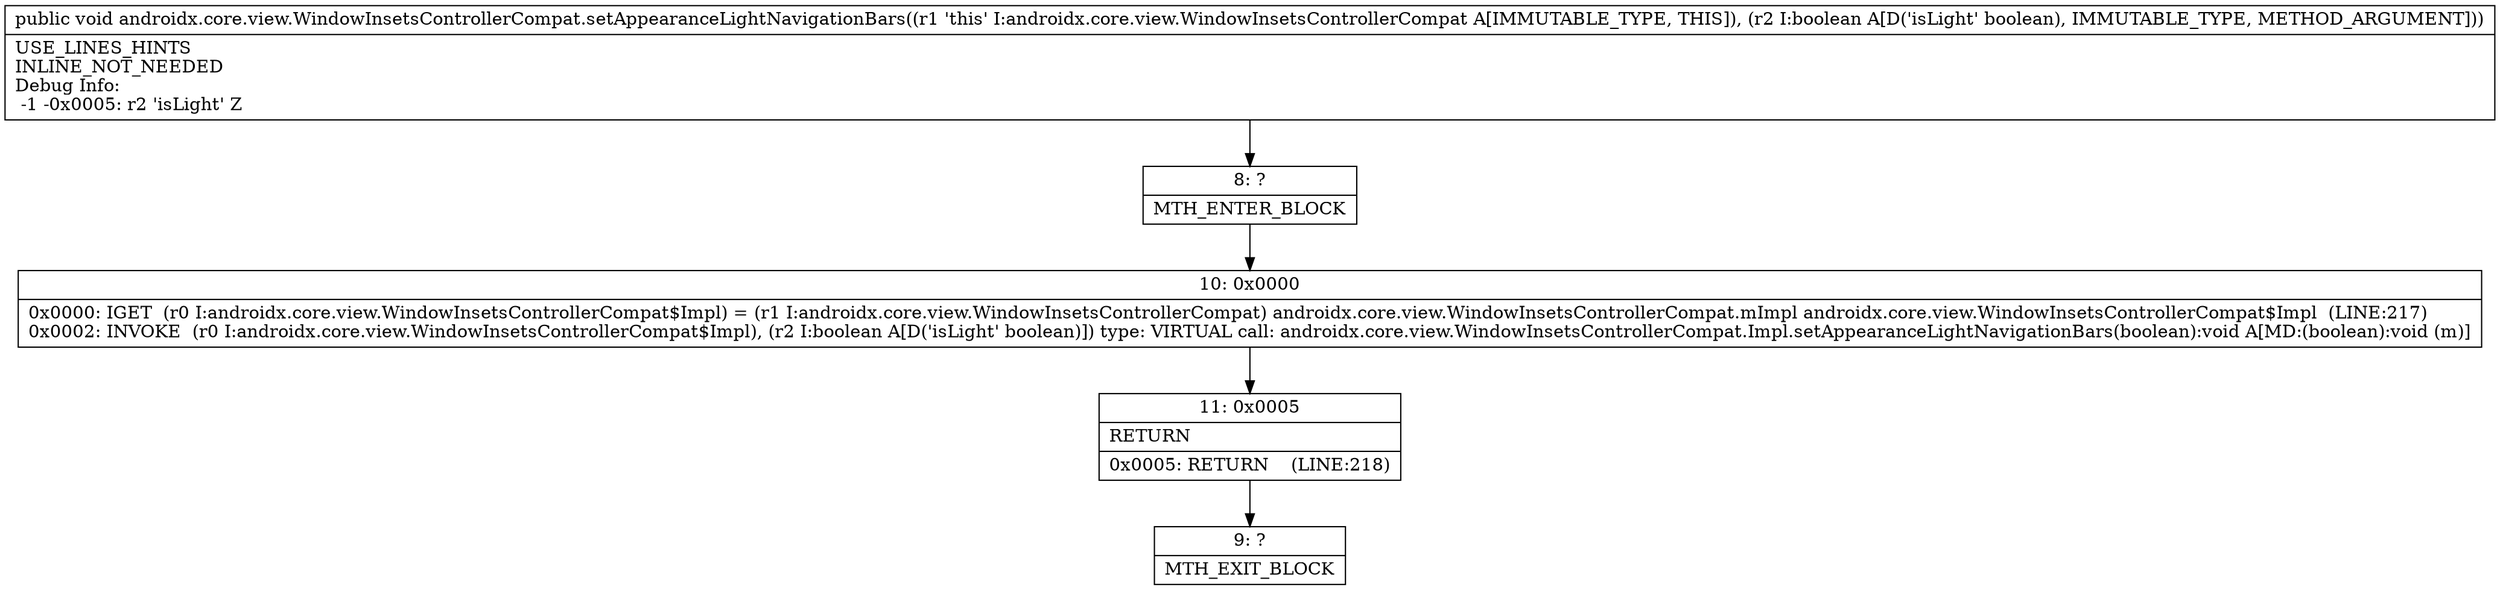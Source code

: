 digraph "CFG forandroidx.core.view.WindowInsetsControllerCompat.setAppearanceLightNavigationBars(Z)V" {
Node_8 [shape=record,label="{8\:\ ?|MTH_ENTER_BLOCK\l}"];
Node_10 [shape=record,label="{10\:\ 0x0000|0x0000: IGET  (r0 I:androidx.core.view.WindowInsetsControllerCompat$Impl) = (r1 I:androidx.core.view.WindowInsetsControllerCompat) androidx.core.view.WindowInsetsControllerCompat.mImpl androidx.core.view.WindowInsetsControllerCompat$Impl  (LINE:217)\l0x0002: INVOKE  (r0 I:androidx.core.view.WindowInsetsControllerCompat$Impl), (r2 I:boolean A[D('isLight' boolean)]) type: VIRTUAL call: androidx.core.view.WindowInsetsControllerCompat.Impl.setAppearanceLightNavigationBars(boolean):void A[MD:(boolean):void (m)]\l}"];
Node_11 [shape=record,label="{11\:\ 0x0005|RETURN\l|0x0005: RETURN    (LINE:218)\l}"];
Node_9 [shape=record,label="{9\:\ ?|MTH_EXIT_BLOCK\l}"];
MethodNode[shape=record,label="{public void androidx.core.view.WindowInsetsControllerCompat.setAppearanceLightNavigationBars((r1 'this' I:androidx.core.view.WindowInsetsControllerCompat A[IMMUTABLE_TYPE, THIS]), (r2 I:boolean A[D('isLight' boolean), IMMUTABLE_TYPE, METHOD_ARGUMENT]))  | USE_LINES_HINTS\lINLINE_NOT_NEEDED\lDebug Info:\l  \-1 \-0x0005: r2 'isLight' Z\l}"];
MethodNode -> Node_8;Node_8 -> Node_10;
Node_10 -> Node_11;
Node_11 -> Node_9;
}

